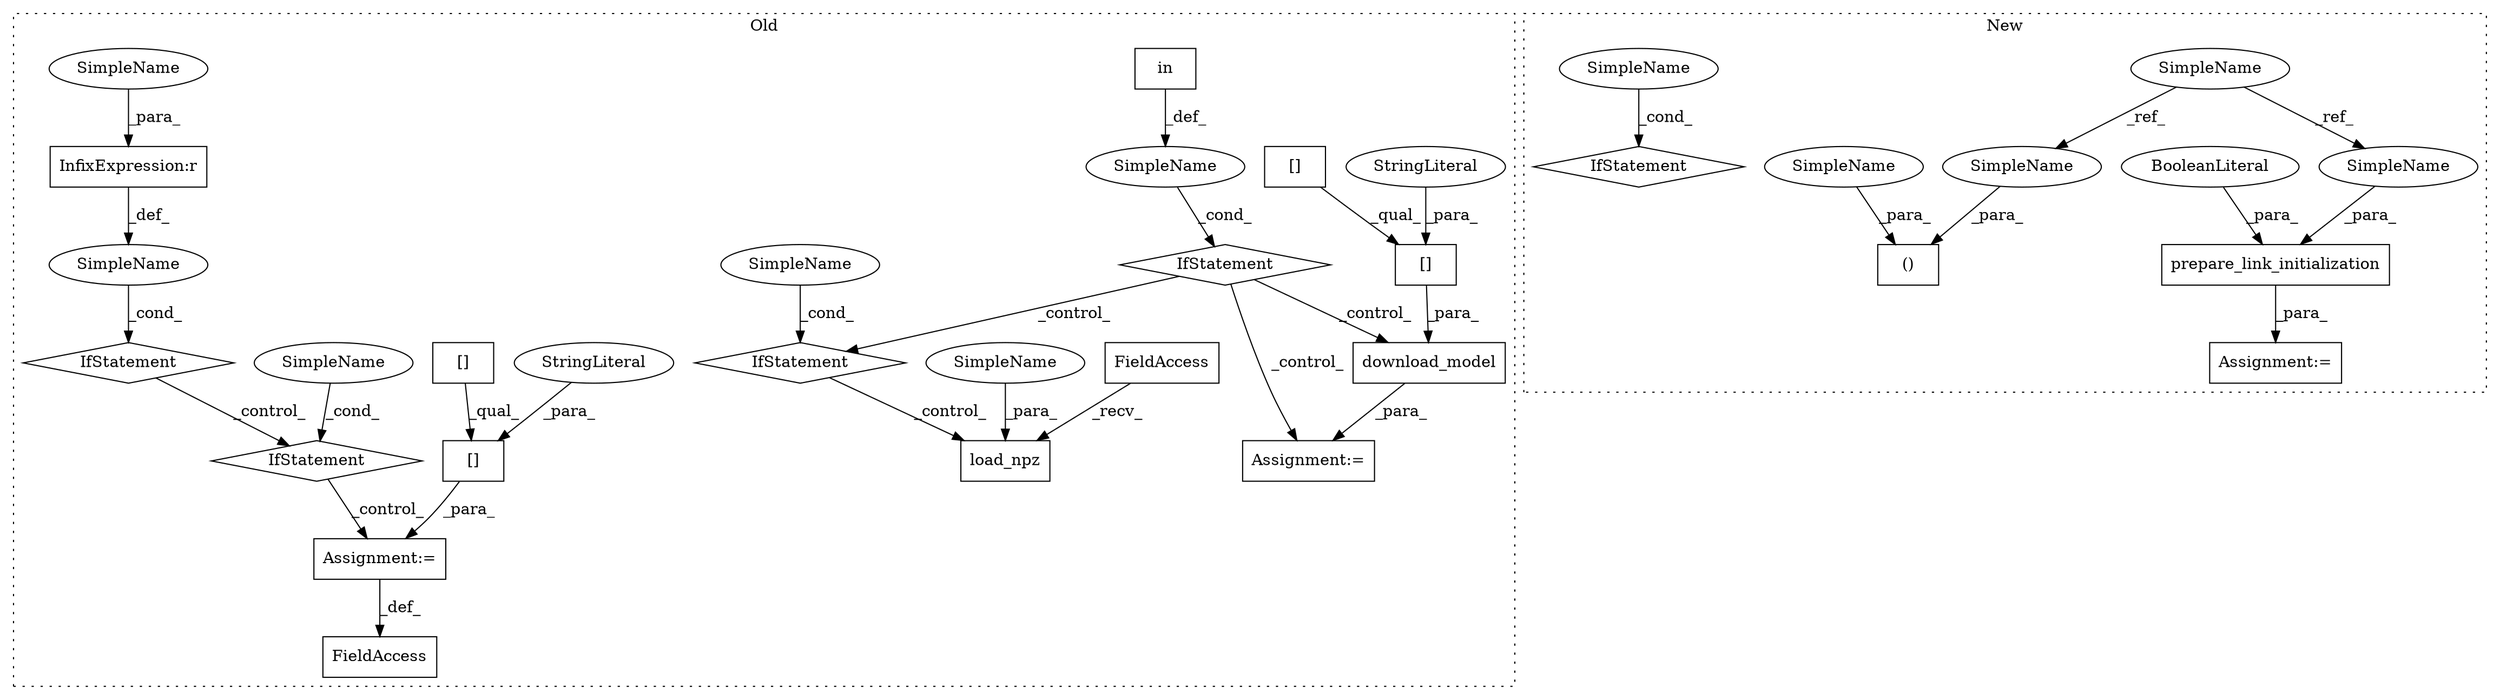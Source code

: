 digraph G {
subgraph cluster0 {
1 [label="load_npz" a="32" s="3262,3292" l="9,1" shape="box"];
3 [label="in" a="105" s="3047" l="32" shape="box"];
4 [label="SimpleName" a="42" s="" l="" shape="ellipse"];
5 [label="download_model" a="32" s="3094,3146" l="15,1" shape="box"];
6 [label="[]" a="2" s="3109,3145" l="31,1" shape="box"];
7 [label="StringLiteral" a="45" s="3140" l="5" shape="ellipse"];
8 [label="[]" a="2" s="3109,3138" l="13,1" shape="box"];
9 [label="FieldAccess" a="22" s="2966" l="8" shape="box"];
10 [label="FieldAccess" a="22" s="3242" l="19" shape="box"];
11 [label="SimpleName" a="42" s="3216" l="16" shape="ellipse"];
12 [label="IfStatement" a="25" s="3212,3232" l="4,2" shape="diamond"];
14 [label="Assignment:=" a="7" s="1313" l="1" shape="box"];
15 [label="[]" a="2" s="1314,1354" l="31,1" shape="box"];
16 [label="StringLiteral" a="45" s="1345" l="9" shape="ellipse"];
17 [label="[]" a="2" s="1314,1343" l="13,1" shape="box"];
18 [label="InfixExpression:r" a="27" s="1234" l="4" shape="box"];
19 [label="SimpleName" a="42" s="" l="" shape="ellipse"];
20 [label="IfStatement" a="25" s="1252,1294" l="10,2" shape="diamond"];
21 [label="SimpleName" a="42" s="" l="" shape="ellipse"];
25 [label="IfStatement" a="25" s="1223,1242" l="4,2" shape="diamond"];
27 [label="Assignment:=" a="7" s="3093" l="1" shape="box"];
28 [label="IfStatement" a="25" s="3039,3079" l="8,2" shape="diamond"];
31 [label="SimpleName" a="42" s="3288" l="4" shape="ellipse"];
32 [label="SimpleName" a="42" s="1227" l="7" shape="ellipse"];
label = "Old";
style="dotted";
}
subgraph cluster1 {
2 [label="IfStatement" a="25" s="2992,3000" l="4,2" shape="diamond"];
13 [label="()" a="106" s="1257" l="24" shape="box"];
22 [label="SimpleName" a="42" s="1193" l="7" shape="ellipse"];
23 [label="prepare_link_initialization" a="32" s="1283,1359" l="28,1" shape="box"];
24 [label="BooleanLiteral" a="9" s="1349" l="5" shape="ellipse"];
26 [label="Assignment:=" a="7" s="1281" l="2" shape="box"];
29 [label="SimpleName" a="42" s="1257" l="7" shape="ellipse"];
30 [label="SimpleName" a="42" s="1311" l="7" shape="ellipse"];
33 [label="SimpleName" a="42" s="1277" l="4" shape="ellipse"];
34 [label="SimpleName" a="42" s="2996" l="4" shape="ellipse"];
label = "New";
style="dotted";
}
3 -> 4 [label="_def_"];
4 -> 28 [label="_cond_"];
5 -> 27 [label="_para_"];
6 -> 5 [label="_para_"];
7 -> 6 [label="_para_"];
8 -> 6 [label="_qual_"];
10 -> 1 [label="_recv_"];
11 -> 12 [label="_cond_"];
12 -> 1 [label="_control_"];
14 -> 9 [label="_def_"];
15 -> 14 [label="_para_"];
16 -> 15 [label="_para_"];
17 -> 15 [label="_qual_"];
18 -> 19 [label="_def_"];
19 -> 25 [label="_cond_"];
20 -> 14 [label="_control_"];
21 -> 20 [label="_cond_"];
22 -> 29 [label="_ref_"];
22 -> 30 [label="_ref_"];
23 -> 26 [label="_para_"];
24 -> 23 [label="_para_"];
25 -> 20 [label="_control_"];
28 -> 12 [label="_control_"];
28 -> 27 [label="_control_"];
28 -> 5 [label="_control_"];
29 -> 13 [label="_para_"];
30 -> 23 [label="_para_"];
31 -> 1 [label="_para_"];
32 -> 18 [label="_para_"];
33 -> 13 [label="_para_"];
34 -> 2 [label="_cond_"];
}